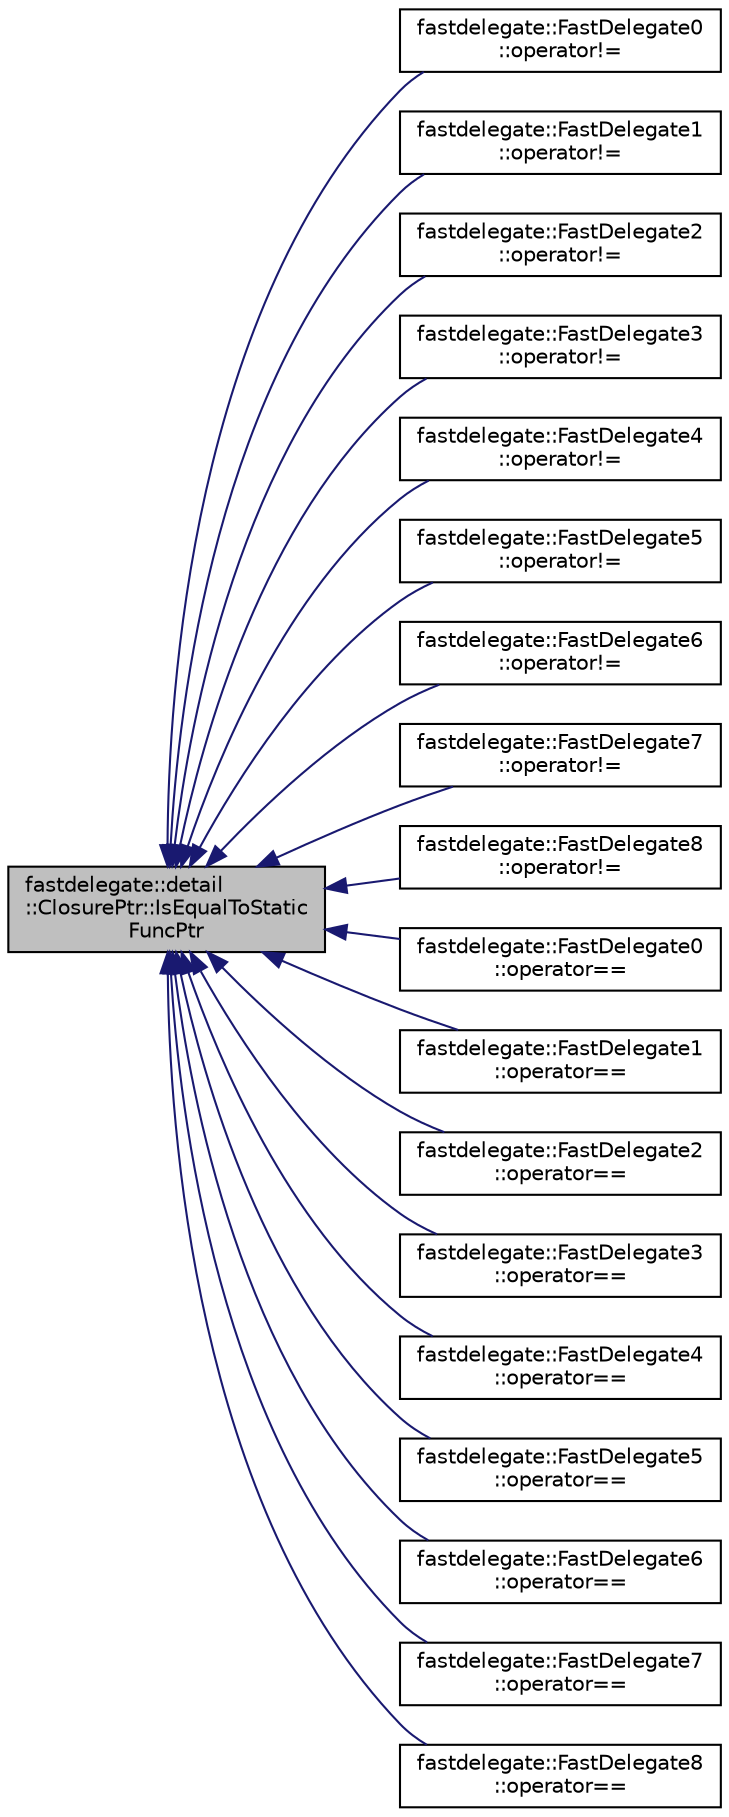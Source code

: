digraph "fastdelegate::detail::ClosurePtr::IsEqualToStaticFuncPtr"
{
 // INTERACTIVE_SVG=YES
  edge [fontname="Helvetica",fontsize="10",labelfontname="Helvetica",labelfontsize="10"];
  node [fontname="Helvetica",fontsize="10",shape=record];
  rankdir="LR";
  Node1 [label="fastdelegate::detail\l::ClosurePtr::IsEqualToStatic\lFuncPtr",height=0.2,width=0.4,color="black", fillcolor="grey75", style="filled" fontcolor="black"];
  Node1 -> Node2 [dir="back",color="midnightblue",fontsize="10",style="solid",fontname="Helvetica"];
  Node2 [label="fastdelegate::FastDelegate0\l::operator!=",height=0.2,width=0.4,color="black", fillcolor="white", style="filled",URL="$classfastdelegate_1_1FastDelegate0.html#affc708f2dc7f55d82fec1f9ce36d623f"];
  Node1 -> Node3 [dir="back",color="midnightblue",fontsize="10",style="solid",fontname="Helvetica"];
  Node3 [label="fastdelegate::FastDelegate1\l::operator!=",height=0.2,width=0.4,color="black", fillcolor="white", style="filled",URL="$classfastdelegate_1_1FastDelegate1.html#a861b9353d82a27fc9971481781e7ed08"];
  Node1 -> Node4 [dir="back",color="midnightblue",fontsize="10",style="solid",fontname="Helvetica"];
  Node4 [label="fastdelegate::FastDelegate2\l::operator!=",height=0.2,width=0.4,color="black", fillcolor="white", style="filled",URL="$classfastdelegate_1_1FastDelegate2.html#a42d83955249381e79489ded46d5bd9fd"];
  Node1 -> Node5 [dir="back",color="midnightblue",fontsize="10",style="solid",fontname="Helvetica"];
  Node5 [label="fastdelegate::FastDelegate3\l::operator!=",height=0.2,width=0.4,color="black", fillcolor="white", style="filled",URL="$classfastdelegate_1_1FastDelegate3.html#a24bc60e992eabcd2fec6834319ebe9ef"];
  Node1 -> Node6 [dir="back",color="midnightblue",fontsize="10",style="solid",fontname="Helvetica"];
  Node6 [label="fastdelegate::FastDelegate4\l::operator!=",height=0.2,width=0.4,color="black", fillcolor="white", style="filled",URL="$classfastdelegate_1_1FastDelegate4.html#afc854cf06e388085d7feadf6148d5bd9"];
  Node1 -> Node7 [dir="back",color="midnightblue",fontsize="10",style="solid",fontname="Helvetica"];
  Node7 [label="fastdelegate::FastDelegate5\l::operator!=",height=0.2,width=0.4,color="black", fillcolor="white", style="filled",URL="$classfastdelegate_1_1FastDelegate5.html#a13457d2540eba3325db87724b26f8fdb"];
  Node1 -> Node8 [dir="back",color="midnightblue",fontsize="10",style="solid",fontname="Helvetica"];
  Node8 [label="fastdelegate::FastDelegate6\l::operator!=",height=0.2,width=0.4,color="black", fillcolor="white", style="filled",URL="$classfastdelegate_1_1FastDelegate6.html#abc756be797df9ccca31732b7f5062533"];
  Node1 -> Node9 [dir="back",color="midnightblue",fontsize="10",style="solid",fontname="Helvetica"];
  Node9 [label="fastdelegate::FastDelegate7\l::operator!=",height=0.2,width=0.4,color="black", fillcolor="white", style="filled",URL="$classfastdelegate_1_1FastDelegate7.html#acc87faae8516fa3f151843fe75778c2e"];
  Node1 -> Node10 [dir="back",color="midnightblue",fontsize="10",style="solid",fontname="Helvetica"];
  Node10 [label="fastdelegate::FastDelegate8\l::operator!=",height=0.2,width=0.4,color="black", fillcolor="white", style="filled",URL="$classfastdelegate_1_1FastDelegate8.html#ac65f0404fd0088b9875f74703ee1c7aa"];
  Node1 -> Node11 [dir="back",color="midnightblue",fontsize="10",style="solid",fontname="Helvetica"];
  Node11 [label="fastdelegate::FastDelegate0\l::operator==",height=0.2,width=0.4,color="black", fillcolor="white", style="filled",URL="$classfastdelegate_1_1FastDelegate0.html#a9611dd03b504c58ec62235950fd42f41"];
  Node1 -> Node12 [dir="back",color="midnightblue",fontsize="10",style="solid",fontname="Helvetica"];
  Node12 [label="fastdelegate::FastDelegate1\l::operator==",height=0.2,width=0.4,color="black", fillcolor="white", style="filled",URL="$classfastdelegate_1_1FastDelegate1.html#a952a37d4877151bbc2fc29dd85668b98"];
  Node1 -> Node13 [dir="back",color="midnightblue",fontsize="10",style="solid",fontname="Helvetica"];
  Node13 [label="fastdelegate::FastDelegate2\l::operator==",height=0.2,width=0.4,color="black", fillcolor="white", style="filled",URL="$classfastdelegate_1_1FastDelegate2.html#aac4f96810569d2d380592c20961cbee5"];
  Node1 -> Node14 [dir="back",color="midnightblue",fontsize="10",style="solid",fontname="Helvetica"];
  Node14 [label="fastdelegate::FastDelegate3\l::operator==",height=0.2,width=0.4,color="black", fillcolor="white", style="filled",URL="$classfastdelegate_1_1FastDelegate3.html#a1c81f3c824a264dba93c15f4b53a9525"];
  Node1 -> Node15 [dir="back",color="midnightblue",fontsize="10",style="solid",fontname="Helvetica"];
  Node15 [label="fastdelegate::FastDelegate4\l::operator==",height=0.2,width=0.4,color="black", fillcolor="white", style="filled",URL="$classfastdelegate_1_1FastDelegate4.html#acbe134fab11ad354c6bb9c7b3d5e162c"];
  Node1 -> Node16 [dir="back",color="midnightblue",fontsize="10",style="solid",fontname="Helvetica"];
  Node16 [label="fastdelegate::FastDelegate5\l::operator==",height=0.2,width=0.4,color="black", fillcolor="white", style="filled",URL="$classfastdelegate_1_1FastDelegate5.html#a3fc9358a46756dbf75ed98a80fdd3a96"];
  Node1 -> Node17 [dir="back",color="midnightblue",fontsize="10",style="solid",fontname="Helvetica"];
  Node17 [label="fastdelegate::FastDelegate6\l::operator==",height=0.2,width=0.4,color="black", fillcolor="white", style="filled",URL="$classfastdelegate_1_1FastDelegate6.html#acefa146e9c6fb0adcb2c0f18d7554b7c"];
  Node1 -> Node18 [dir="back",color="midnightblue",fontsize="10",style="solid",fontname="Helvetica"];
  Node18 [label="fastdelegate::FastDelegate7\l::operator==",height=0.2,width=0.4,color="black", fillcolor="white", style="filled",URL="$classfastdelegate_1_1FastDelegate7.html#acb3c69a0c1c5c024b223d7bd9ee804f8"];
  Node1 -> Node19 [dir="back",color="midnightblue",fontsize="10",style="solid",fontname="Helvetica"];
  Node19 [label="fastdelegate::FastDelegate8\l::operator==",height=0.2,width=0.4,color="black", fillcolor="white", style="filled",URL="$classfastdelegate_1_1FastDelegate8.html#a43c1ada9ae7e001a7f20f7e5b43e5650"];
}
